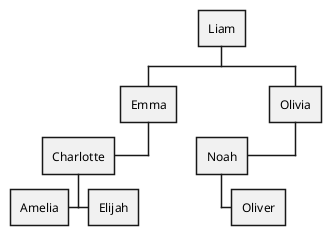 @startwbs

* Liam
**< Emma
***< Charlotte
****< Amelia
****> Elijah
**> Olivia
***< Noah
****> Oliver

@endwbs